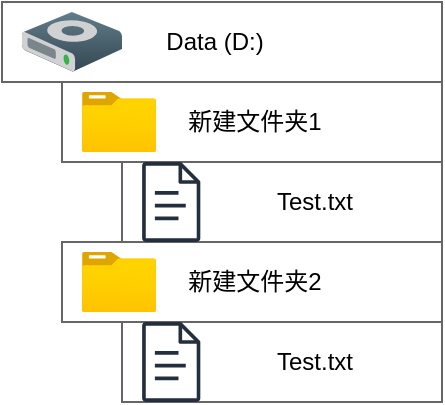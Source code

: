 <mxfile version="22.1.16" type="device">
  <diagram name="Page-1" id="yxwkJsrrysWRljGh_6iH">
    <mxGraphModel dx="674" dy="463" grid="1" gridSize="10" guides="1" tooltips="1" connect="1" arrows="1" fold="1" page="1" pageScale="1" pageWidth="850" pageHeight="1100" math="0" shadow="0">
      <root>
        <mxCell id="0" />
        <mxCell id="1" parent="0" />
        <mxCell id="ccUrM3d9FcwV-wmx_-Au-19" value="" style="rounded=0;whiteSpace=wrap;html=1;fillColor=none;strokeColor=#666666;" vertex="1" parent="1">
          <mxGeometry x="210" y="275" width="160" height="40" as="geometry" />
        </mxCell>
        <mxCell id="ccUrM3d9FcwV-wmx_-Au-18" value="" style="rounded=0;whiteSpace=wrap;html=1;fillColor=none;strokeColor=#666666;" vertex="1" parent="1">
          <mxGeometry x="210" y="195" width="160" height="40" as="geometry" />
        </mxCell>
        <mxCell id="ccUrM3d9FcwV-wmx_-Au-17" value="" style="rounded=0;whiteSpace=wrap;html=1;fillColor=none;strokeColor=#666666;" vertex="1" parent="1">
          <mxGeometry x="180" y="235" width="190" height="40" as="geometry" />
        </mxCell>
        <mxCell id="ccUrM3d9FcwV-wmx_-Au-16" value="" style="rounded=0;whiteSpace=wrap;html=1;fillColor=none;strokeColor=#666666;" vertex="1" parent="1">
          <mxGeometry x="180" y="155" width="190" height="40" as="geometry" />
        </mxCell>
        <mxCell id="ccUrM3d9FcwV-wmx_-Au-15" value="" style="rounded=0;whiteSpace=wrap;html=1;fillColor=none;strokeColor=#666666;" vertex="1" parent="1">
          <mxGeometry x="150" y="115" width="220" height="40" as="geometry" />
        </mxCell>
        <mxCell id="ccUrM3d9FcwV-wmx_-Au-1" value="" style="image;aspect=fixed;html=1;points=[];align=center;fontSize=12;image=img/lib/azure2/general/Folder_Blank.svg;" vertex="1" parent="1">
          <mxGeometry x="190" y="160" width="36.97" height="30" as="geometry" />
        </mxCell>
        <mxCell id="ccUrM3d9FcwV-wmx_-Au-2" value="" style="shadow=0;dashed=0;html=1;labelPosition=center;verticalLabelPosition=bottom;verticalAlign=top;align=center;outlineConnect=0;shape=mxgraph.veeam.3d.hard_drive;fillColor=#637D8A;gradientColor=#324752;strokeColor=none;" vertex="1" parent="1">
          <mxGeometry x="160" y="120" width="50" height="30" as="geometry" />
        </mxCell>
        <mxCell id="ccUrM3d9FcwV-wmx_-Au-5" value="Data (D:)" style="text;html=1;strokeColor=none;fillColor=none;align=center;verticalAlign=middle;whiteSpace=wrap;rounded=0;" vertex="1" parent="1">
          <mxGeometry x="220" y="122.5" width="73.03" height="25" as="geometry" />
        </mxCell>
        <mxCell id="ccUrM3d9FcwV-wmx_-Au-6" value="新建文件夹1" style="text;html=1;strokeColor=none;fillColor=none;align=center;verticalAlign=middle;whiteSpace=wrap;rounded=0;" vertex="1" parent="1">
          <mxGeometry x="240" y="162.5" width="73.03" height="25" as="geometry" />
        </mxCell>
        <mxCell id="ccUrM3d9FcwV-wmx_-Au-7" value="" style="image;aspect=fixed;html=1;points=[];align=center;fontSize=12;image=img/lib/azure2/general/Folder_Blank.svg;" vertex="1" parent="1">
          <mxGeometry x="190" y="240" width="36.97" height="30" as="geometry" />
        </mxCell>
        <mxCell id="ccUrM3d9FcwV-wmx_-Au-8" value="新建文件夹2" style="text;html=1;strokeColor=none;fillColor=none;align=center;verticalAlign=middle;whiteSpace=wrap;rounded=0;" vertex="1" parent="1">
          <mxGeometry x="240" y="242.5" width="73.03" height="25" as="geometry" />
        </mxCell>
        <mxCell id="ccUrM3d9FcwV-wmx_-Au-11" value="" style="sketch=0;outlineConnect=0;fontColor=#232F3E;gradientColor=none;fillColor=#232F3D;strokeColor=none;dashed=0;verticalLabelPosition=bottom;verticalAlign=top;align=center;html=1;fontSize=12;fontStyle=0;aspect=fixed;pointerEvents=1;shape=mxgraph.aws4.document;" vertex="1" parent="1">
          <mxGeometry x="220" y="195" width="29.23" height="40" as="geometry" />
        </mxCell>
        <mxCell id="ccUrM3d9FcwV-wmx_-Au-12" value="Test.txt" style="text;html=1;strokeColor=none;fillColor=none;align=center;verticalAlign=middle;whiteSpace=wrap;rounded=0;" vertex="1" parent="1">
          <mxGeometry x="270" y="202.5" width="73.03" height="25" as="geometry" />
        </mxCell>
        <mxCell id="ccUrM3d9FcwV-wmx_-Au-13" value="Test.txt" style="text;html=1;strokeColor=none;fillColor=none;align=center;verticalAlign=middle;whiteSpace=wrap;rounded=0;" vertex="1" parent="1">
          <mxGeometry x="273.03" y="280" width="66.97" height="30" as="geometry" />
        </mxCell>
        <mxCell id="ccUrM3d9FcwV-wmx_-Au-14" value="" style="sketch=0;outlineConnect=0;fontColor=#232F3E;gradientColor=none;fillColor=#232F3D;strokeColor=none;dashed=0;verticalLabelPosition=bottom;verticalAlign=top;align=center;html=1;fontSize=12;fontStyle=0;aspect=fixed;pointerEvents=1;shape=mxgraph.aws4.document;" vertex="1" parent="1">
          <mxGeometry x="220" y="275" width="29.23" height="40" as="geometry" />
        </mxCell>
      </root>
    </mxGraphModel>
  </diagram>
</mxfile>
